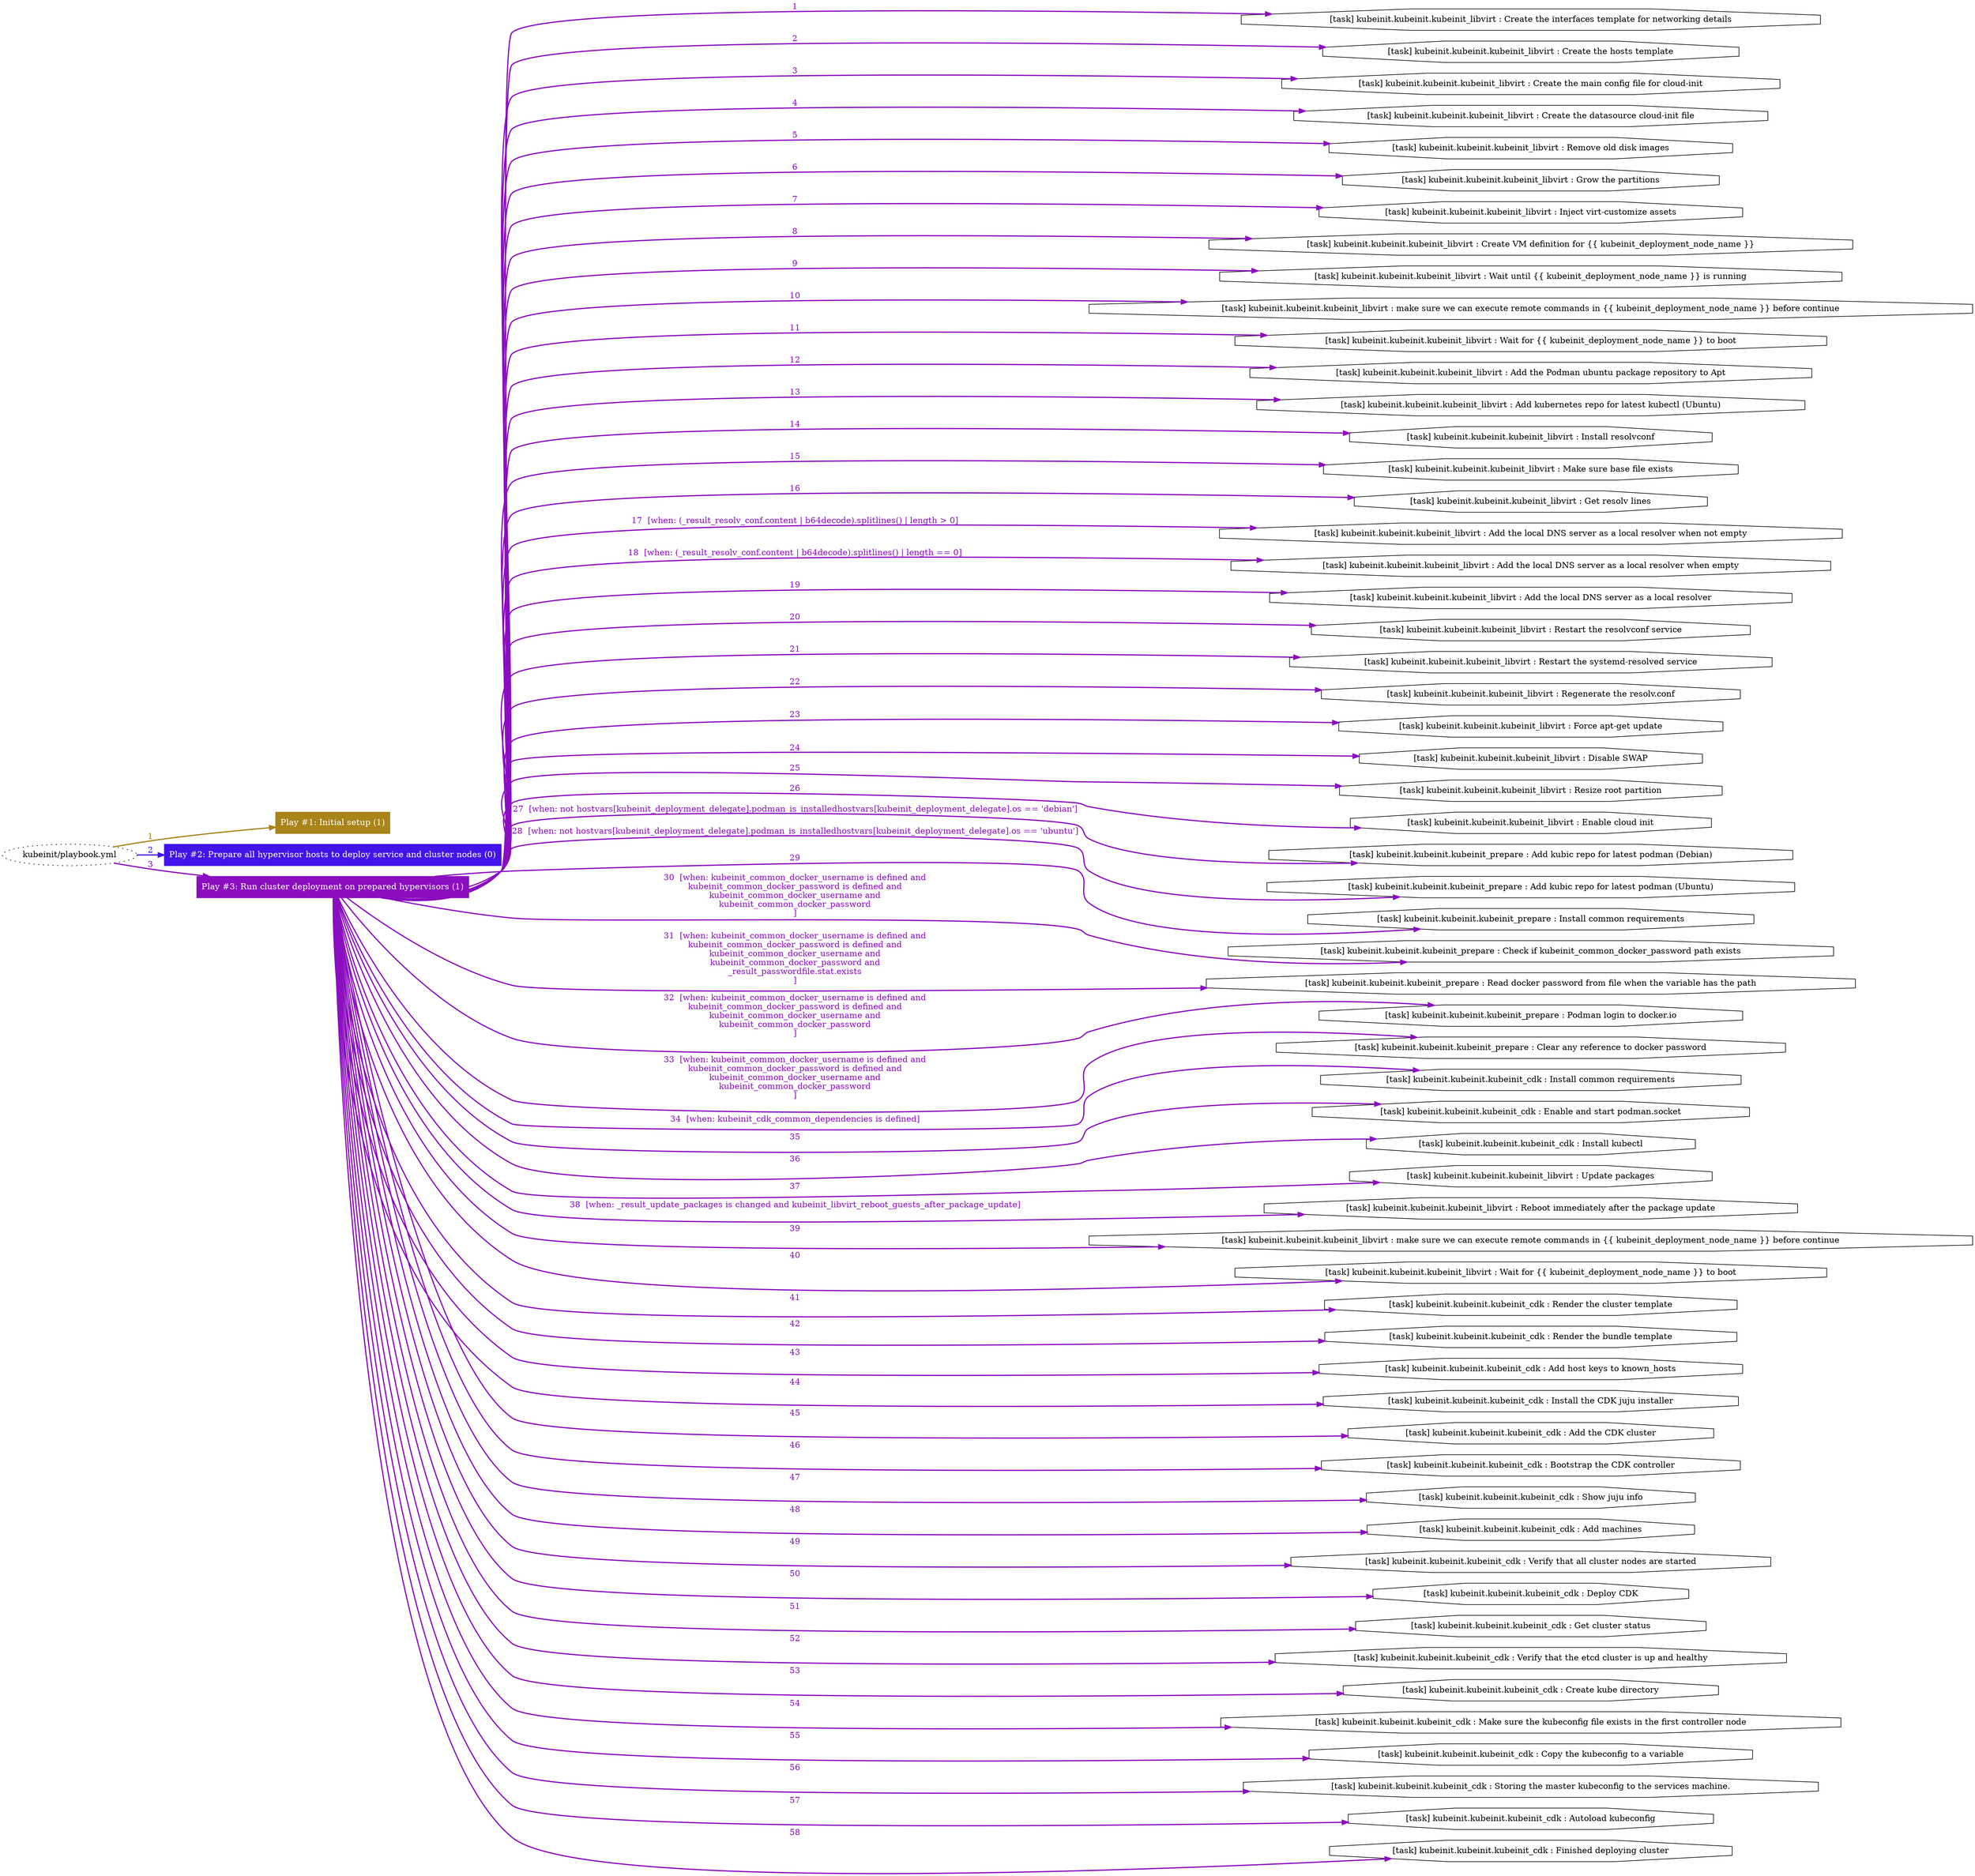 digraph "kubeinit/playbook.yml "{
	graph [concentrate=true ordering=in rankdir=LR ratio=fill]
	edge [esep=5 sep=10]
	"kubeinit/playbook.yml" [id=root_node style=dotted]
	subgraph "Play #1: Initial setup (1) "{
		"Play #1: Initial setup (1)" [color="#a88419" fontcolor="#ffffff" id="play_f2f86269-834d-478f-9068-62599f34e375" shape=box style=filled tooltip=localhost]
		"kubeinit/playbook.yml" -> "Play #1: Initial setup (1)" [label=1 color="#a88419" fontcolor="#a88419" id="edge_bd2d9678-6395-406b-9dcf-40ad6a1c7b46" style=bold]
	}
	subgraph "Play #2: Prepare all hypervisor hosts to deploy service and cluster nodes (0) "{
		"Play #2: Prepare all hypervisor hosts to deploy service and cluster nodes (0)" [color="#4314e9" fontcolor="#ffffff" id="play_8255eb00-dcc3-4b02-8821-e46a0f2ef0f6" shape=box style=filled tooltip=""]
		"kubeinit/playbook.yml" -> "Play #2: Prepare all hypervisor hosts to deploy service and cluster nodes (0)" [label=2 color="#4314e9" fontcolor="#4314e9" id="edge_1b0522ca-0213-4bfb-b8c4-50a42c3e0dc1" style=bold]
	}
	subgraph "Play #3: Run cluster deployment on prepared hypervisors (1) "{
		"Play #3: Run cluster deployment on prepared hypervisors (1)" [color="#8b0dc0" fontcolor="#ffffff" id="play_7396d35f-7e11-4b66-b04c-6c131809672e" shape=box style=filled tooltip=localhost]
		"kubeinit/playbook.yml" -> "Play #3: Run cluster deployment on prepared hypervisors (1)" [label=3 color="#8b0dc0" fontcolor="#8b0dc0" id="edge_857f02e9-9f2f-4b1c-8399-77ded1882627" style=bold]
		"task_9d5ddfd2-37cf-49a3-b927-e96eadba4b3b" [label="[task] kubeinit.kubeinit.kubeinit_libvirt : Create the interfaces template for networking details" id="task_9d5ddfd2-37cf-49a3-b927-e96eadba4b3b" shape=octagon tooltip="[task] kubeinit.kubeinit.kubeinit_libvirt : Create the interfaces template for networking details"]
		"Play #3: Run cluster deployment on prepared hypervisors (1)" -> "task_9d5ddfd2-37cf-49a3-b927-e96eadba4b3b" [label=1 color="#8b0dc0" fontcolor="#8b0dc0" id="edge_f6ec1938-3761-463d-82b4-4add9a1daf46" style=bold]
		"task_e653e282-4705-4eb4-a154-165a07281400" [label="[task] kubeinit.kubeinit.kubeinit_libvirt : Create the hosts template" id="task_e653e282-4705-4eb4-a154-165a07281400" shape=octagon tooltip="[task] kubeinit.kubeinit.kubeinit_libvirt : Create the hosts template"]
		"Play #3: Run cluster deployment on prepared hypervisors (1)" -> "task_e653e282-4705-4eb4-a154-165a07281400" [label=2 color="#8b0dc0" fontcolor="#8b0dc0" id="edge_789e4608-8758-4021-9bde-a255a030fab7" style=bold]
		"task_5a5ded97-aab1-48be-a6ac-b76f61a7ad1a" [label="[task] kubeinit.kubeinit.kubeinit_libvirt : Create the main config file for cloud-init" id="task_5a5ded97-aab1-48be-a6ac-b76f61a7ad1a" shape=octagon tooltip="[task] kubeinit.kubeinit.kubeinit_libvirt : Create the main config file for cloud-init"]
		"Play #3: Run cluster deployment on prepared hypervisors (1)" -> "task_5a5ded97-aab1-48be-a6ac-b76f61a7ad1a" [label=3 color="#8b0dc0" fontcolor="#8b0dc0" id="edge_155dfbee-ba9f-4ed5-a3f7-12a5244381f4" style=bold]
		"task_8f4f996b-bb90-4e19-9138-ea46cff87552" [label="[task] kubeinit.kubeinit.kubeinit_libvirt : Create the datasource cloud-init file" id="task_8f4f996b-bb90-4e19-9138-ea46cff87552" shape=octagon tooltip="[task] kubeinit.kubeinit.kubeinit_libvirt : Create the datasource cloud-init file"]
		"Play #3: Run cluster deployment on prepared hypervisors (1)" -> "task_8f4f996b-bb90-4e19-9138-ea46cff87552" [label=4 color="#8b0dc0" fontcolor="#8b0dc0" id="edge_5ff2a027-28f9-471f-b7d0-7e15e086f177" style=bold]
		"task_aecedf25-14b3-4524-887e-97eb53a15686" [label="[task] kubeinit.kubeinit.kubeinit_libvirt : Remove old disk images" id="task_aecedf25-14b3-4524-887e-97eb53a15686" shape=octagon tooltip="[task] kubeinit.kubeinit.kubeinit_libvirt : Remove old disk images"]
		"Play #3: Run cluster deployment on prepared hypervisors (1)" -> "task_aecedf25-14b3-4524-887e-97eb53a15686" [label=5 color="#8b0dc0" fontcolor="#8b0dc0" id="edge_9bda341d-6965-435c-96c4-b5e65f411f0f" style=bold]
		"task_934f55ef-30d7-4dff-b37f-17b8e2f4b030" [label="[task] kubeinit.kubeinit.kubeinit_libvirt : Grow the partitions" id="task_934f55ef-30d7-4dff-b37f-17b8e2f4b030" shape=octagon tooltip="[task] kubeinit.kubeinit.kubeinit_libvirt : Grow the partitions"]
		"Play #3: Run cluster deployment on prepared hypervisors (1)" -> "task_934f55ef-30d7-4dff-b37f-17b8e2f4b030" [label=6 color="#8b0dc0" fontcolor="#8b0dc0" id="edge_e143a902-ed6e-47f9-83c0-d96a0f20cf85" style=bold]
		"task_a0958b94-c623-49e6-9f7b-6bd6b3fc6341" [label="[task] kubeinit.kubeinit.kubeinit_libvirt : Inject virt-customize assets" id="task_a0958b94-c623-49e6-9f7b-6bd6b3fc6341" shape=octagon tooltip="[task] kubeinit.kubeinit.kubeinit_libvirt : Inject virt-customize assets"]
		"Play #3: Run cluster deployment on prepared hypervisors (1)" -> "task_a0958b94-c623-49e6-9f7b-6bd6b3fc6341" [label=7 color="#8b0dc0" fontcolor="#8b0dc0" id="edge_fbd56fef-936f-4fc0-b0bf-99c608b78b82" style=bold]
		"task_11ad36e4-1308-4511-9c2f-9d3d840511d3" [label="[task] kubeinit.kubeinit.kubeinit_libvirt : Create VM definition for {{ kubeinit_deployment_node_name }}" id="task_11ad36e4-1308-4511-9c2f-9d3d840511d3" shape=octagon tooltip="[task] kubeinit.kubeinit.kubeinit_libvirt : Create VM definition for {{ kubeinit_deployment_node_name }}"]
		"Play #3: Run cluster deployment on prepared hypervisors (1)" -> "task_11ad36e4-1308-4511-9c2f-9d3d840511d3" [label=8 color="#8b0dc0" fontcolor="#8b0dc0" id="edge_e2903b5c-2387-4cbe-a85b-921e3690f629" style=bold]
		"task_0e7684a7-c626-485f-b6c0-d03d72118b1f" [label="[task] kubeinit.kubeinit.kubeinit_libvirt : Wait until {{ kubeinit_deployment_node_name }} is running" id="task_0e7684a7-c626-485f-b6c0-d03d72118b1f" shape=octagon tooltip="[task] kubeinit.kubeinit.kubeinit_libvirt : Wait until {{ kubeinit_deployment_node_name }} is running"]
		"Play #3: Run cluster deployment on prepared hypervisors (1)" -> "task_0e7684a7-c626-485f-b6c0-d03d72118b1f" [label=9 color="#8b0dc0" fontcolor="#8b0dc0" id="edge_74ea70c7-9f18-402a-8ee4-1afa3b7abd48" style=bold]
		"task_e6d3f519-af9a-46a1-a2a9-68c15dda5072" [label="[task] kubeinit.kubeinit.kubeinit_libvirt : make sure we can execute remote commands in {{ kubeinit_deployment_node_name }} before continue" id="task_e6d3f519-af9a-46a1-a2a9-68c15dda5072" shape=octagon tooltip="[task] kubeinit.kubeinit.kubeinit_libvirt : make sure we can execute remote commands in {{ kubeinit_deployment_node_name }} before continue"]
		"Play #3: Run cluster deployment on prepared hypervisors (1)" -> "task_e6d3f519-af9a-46a1-a2a9-68c15dda5072" [label=10 color="#8b0dc0" fontcolor="#8b0dc0" id="edge_90448ac4-004d-457b-8c43-5974a954256a" style=bold]
		"task_70475035-f5c9-4685-a454-c6d3af43c899" [label="[task] kubeinit.kubeinit.kubeinit_libvirt : Wait for {{ kubeinit_deployment_node_name }} to boot" id="task_70475035-f5c9-4685-a454-c6d3af43c899" shape=octagon tooltip="[task] kubeinit.kubeinit.kubeinit_libvirt : Wait for {{ kubeinit_deployment_node_name }} to boot"]
		"Play #3: Run cluster deployment on prepared hypervisors (1)" -> "task_70475035-f5c9-4685-a454-c6d3af43c899" [label=11 color="#8b0dc0" fontcolor="#8b0dc0" id="edge_a36ac8ad-dad4-44ab-a6e4-038838cc80b2" style=bold]
		"task_a8317411-236c-4807-81a5-be23f863099c" [label="[task] kubeinit.kubeinit.kubeinit_libvirt : Add the Podman ubuntu package repository to Apt" id="task_a8317411-236c-4807-81a5-be23f863099c" shape=octagon tooltip="[task] kubeinit.kubeinit.kubeinit_libvirt : Add the Podman ubuntu package repository to Apt"]
		"Play #3: Run cluster deployment on prepared hypervisors (1)" -> "task_a8317411-236c-4807-81a5-be23f863099c" [label=12 color="#8b0dc0" fontcolor="#8b0dc0" id="edge_31e08e5f-1237-4087-94bc-958abe54c1a3" style=bold]
		"task_f1f04d4f-6fba-4857-8118-d264e0a37d3c" [label="[task] kubeinit.kubeinit.kubeinit_libvirt : Add kubernetes repo for latest kubectl (Ubuntu)" id="task_f1f04d4f-6fba-4857-8118-d264e0a37d3c" shape=octagon tooltip="[task] kubeinit.kubeinit.kubeinit_libvirt : Add kubernetes repo for latest kubectl (Ubuntu)"]
		"Play #3: Run cluster deployment on prepared hypervisors (1)" -> "task_f1f04d4f-6fba-4857-8118-d264e0a37d3c" [label=13 color="#8b0dc0" fontcolor="#8b0dc0" id="edge_6b666d23-433f-483c-b832-51bcced1c76c" style=bold]
		"task_8bf19ccd-2686-4d2d-9bb7-849419151aff" [label="[task] kubeinit.kubeinit.kubeinit_libvirt : Install resolvconf" id="task_8bf19ccd-2686-4d2d-9bb7-849419151aff" shape=octagon tooltip="[task] kubeinit.kubeinit.kubeinit_libvirt : Install resolvconf"]
		"Play #3: Run cluster deployment on prepared hypervisors (1)" -> "task_8bf19ccd-2686-4d2d-9bb7-849419151aff" [label=14 color="#8b0dc0" fontcolor="#8b0dc0" id="edge_e46bad25-9fb9-4b00-bf81-9224c010343e" style=bold]
		"task_3c07040c-708f-41f6-9b8d-88104dac755c" [label="[task] kubeinit.kubeinit.kubeinit_libvirt : Make sure base file exists" id="task_3c07040c-708f-41f6-9b8d-88104dac755c" shape=octagon tooltip="[task] kubeinit.kubeinit.kubeinit_libvirt : Make sure base file exists"]
		"Play #3: Run cluster deployment on prepared hypervisors (1)" -> "task_3c07040c-708f-41f6-9b8d-88104dac755c" [label=15 color="#8b0dc0" fontcolor="#8b0dc0" id="edge_8de2f360-b367-4fe3-8f15-778ca6b8df40" style=bold]
		"task_0c3c438b-3473-42f4-9a41-f1bcf1af1a6c" [label="[task] kubeinit.kubeinit.kubeinit_libvirt : Get resolv lines" id="task_0c3c438b-3473-42f4-9a41-f1bcf1af1a6c" shape=octagon tooltip="[task] kubeinit.kubeinit.kubeinit_libvirt : Get resolv lines"]
		"Play #3: Run cluster deployment on prepared hypervisors (1)" -> "task_0c3c438b-3473-42f4-9a41-f1bcf1af1a6c" [label=16 color="#8b0dc0" fontcolor="#8b0dc0" id="edge_1cc9bcff-5e4c-4ccb-82a4-6a89bf621cf1" style=bold]
		"task_a121597a-83d2-47de-a9dd-c8f23ceaea09" [label="[task] kubeinit.kubeinit.kubeinit_libvirt : Add the local DNS server as a local resolver when not empty" id="task_a121597a-83d2-47de-a9dd-c8f23ceaea09" shape=octagon tooltip="[task] kubeinit.kubeinit.kubeinit_libvirt : Add the local DNS server as a local resolver when not empty"]
		"Play #3: Run cluster deployment on prepared hypervisors (1)" -> "task_a121597a-83d2-47de-a9dd-c8f23ceaea09" [label="17  [when: (_result_resolv_conf.content | b64decode).splitlines() | length > 0]" color="#8b0dc0" fontcolor="#8b0dc0" id="edge_bd2eb7d2-7b1b-4c61-bd91-2ef0a4c2c49e" style=bold]
		"task_0f284d07-7b1f-4d0c-ac37-39b8a1ed12d9" [label="[task] kubeinit.kubeinit.kubeinit_libvirt : Add the local DNS server as a local resolver when empty" id="task_0f284d07-7b1f-4d0c-ac37-39b8a1ed12d9" shape=octagon tooltip="[task] kubeinit.kubeinit.kubeinit_libvirt : Add the local DNS server as a local resolver when empty"]
		"Play #3: Run cluster deployment on prepared hypervisors (1)" -> "task_0f284d07-7b1f-4d0c-ac37-39b8a1ed12d9" [label="18  [when: (_result_resolv_conf.content | b64decode).splitlines() | length == 0]" color="#8b0dc0" fontcolor="#8b0dc0" id="edge_0d6f7cfb-0ad8-44cc-a4ed-7b9092a0eb57" style=bold]
		"task_44f55be7-4be5-449f-9c06-710cc6439b94" [label="[task] kubeinit.kubeinit.kubeinit_libvirt : Add the local DNS server as a local resolver" id="task_44f55be7-4be5-449f-9c06-710cc6439b94" shape=octagon tooltip="[task] kubeinit.kubeinit.kubeinit_libvirt : Add the local DNS server as a local resolver"]
		"Play #3: Run cluster deployment on prepared hypervisors (1)" -> "task_44f55be7-4be5-449f-9c06-710cc6439b94" [label=19 color="#8b0dc0" fontcolor="#8b0dc0" id="edge_bb3d0e3e-82bd-4dc4-98de-05ce7fb4a086" style=bold]
		"task_9415034d-c906-446b-860a-fad59ad1c7e9" [label="[task] kubeinit.kubeinit.kubeinit_libvirt : Restart the resolvconf service" id="task_9415034d-c906-446b-860a-fad59ad1c7e9" shape=octagon tooltip="[task] kubeinit.kubeinit.kubeinit_libvirt : Restart the resolvconf service"]
		"Play #3: Run cluster deployment on prepared hypervisors (1)" -> "task_9415034d-c906-446b-860a-fad59ad1c7e9" [label=20 color="#8b0dc0" fontcolor="#8b0dc0" id="edge_fec5a83e-824e-4955-afe2-445bee46e209" style=bold]
		"task_210ae577-a12a-43a6-b1e5-4557067a7902" [label="[task] kubeinit.kubeinit.kubeinit_libvirt : Restart the systemd-resolved service" id="task_210ae577-a12a-43a6-b1e5-4557067a7902" shape=octagon tooltip="[task] kubeinit.kubeinit.kubeinit_libvirt : Restart the systemd-resolved service"]
		"Play #3: Run cluster deployment on prepared hypervisors (1)" -> "task_210ae577-a12a-43a6-b1e5-4557067a7902" [label=21 color="#8b0dc0" fontcolor="#8b0dc0" id="edge_a44cb2a9-cbff-4e42-a11d-e2dd2b70f5ec" style=bold]
		"task_1a7a06bc-fafa-4702-bb0a-c81db6b79f59" [label="[task] kubeinit.kubeinit.kubeinit_libvirt : Regenerate the resolv.conf" id="task_1a7a06bc-fafa-4702-bb0a-c81db6b79f59" shape=octagon tooltip="[task] kubeinit.kubeinit.kubeinit_libvirt : Regenerate the resolv.conf"]
		"Play #3: Run cluster deployment on prepared hypervisors (1)" -> "task_1a7a06bc-fafa-4702-bb0a-c81db6b79f59" [label=22 color="#8b0dc0" fontcolor="#8b0dc0" id="edge_d60470de-124a-4eaa-a5c3-80c94222f133" style=bold]
		"task_54d12253-eec0-434c-bf20-847d57bf0e45" [label="[task] kubeinit.kubeinit.kubeinit_libvirt : Force apt-get update" id="task_54d12253-eec0-434c-bf20-847d57bf0e45" shape=octagon tooltip="[task] kubeinit.kubeinit.kubeinit_libvirt : Force apt-get update"]
		"Play #3: Run cluster deployment on prepared hypervisors (1)" -> "task_54d12253-eec0-434c-bf20-847d57bf0e45" [label=23 color="#8b0dc0" fontcolor="#8b0dc0" id="edge_f9738200-dd73-4886-8a0a-32cf5974e1f5" style=bold]
		"task_27113ae7-ceb4-4e9f-8ceb-42051d7d6fd5" [label="[task] kubeinit.kubeinit.kubeinit_libvirt : Disable SWAP" id="task_27113ae7-ceb4-4e9f-8ceb-42051d7d6fd5" shape=octagon tooltip="[task] kubeinit.kubeinit.kubeinit_libvirt : Disable SWAP"]
		"Play #3: Run cluster deployment on prepared hypervisors (1)" -> "task_27113ae7-ceb4-4e9f-8ceb-42051d7d6fd5" [label=24 color="#8b0dc0" fontcolor="#8b0dc0" id="edge_34611d4c-9e04-4a53-b28d-59bcc9bcc6e9" style=bold]
		"task_9c47b430-36d9-43ec-ac55-ea0e829e727a" [label="[task] kubeinit.kubeinit.kubeinit_libvirt : Resize root partition" id="task_9c47b430-36d9-43ec-ac55-ea0e829e727a" shape=octagon tooltip="[task] kubeinit.kubeinit.kubeinit_libvirt : Resize root partition"]
		"Play #3: Run cluster deployment on prepared hypervisors (1)" -> "task_9c47b430-36d9-43ec-ac55-ea0e829e727a" [label=25 color="#8b0dc0" fontcolor="#8b0dc0" id="edge_b8e915f6-1890-4572-9c5d-f3e737dc1e65" style=bold]
		"task_ea963aa6-8d02-4a14-a957-bf1a3e4aa192" [label="[task] kubeinit.kubeinit.kubeinit_libvirt : Enable cloud init" id="task_ea963aa6-8d02-4a14-a957-bf1a3e4aa192" shape=octagon tooltip="[task] kubeinit.kubeinit.kubeinit_libvirt : Enable cloud init"]
		"Play #3: Run cluster deployment on prepared hypervisors (1)" -> "task_ea963aa6-8d02-4a14-a957-bf1a3e4aa192" [label=26 color="#8b0dc0" fontcolor="#8b0dc0" id="edge_6ebaf6da-1b76-4b77-8d7e-fac41e01e5e3" style=bold]
		"task_9212604f-6207-4f5b-83fc-c93c75fd0dd8" [label="[task] kubeinit.kubeinit.kubeinit_prepare : Add kubic repo for latest podman (Debian)" id="task_9212604f-6207-4f5b-83fc-c93c75fd0dd8" shape=octagon tooltip="[task] kubeinit.kubeinit.kubeinit_prepare : Add kubic repo for latest podman (Debian)"]
		"Play #3: Run cluster deployment on prepared hypervisors (1)" -> "task_9212604f-6207-4f5b-83fc-c93c75fd0dd8" [label="27  [when: not hostvars[kubeinit_deployment_delegate].podman_is_installedhostvars[kubeinit_deployment_delegate].os == 'debian']" color="#8b0dc0" fontcolor="#8b0dc0" id="edge_afadc260-30c8-4553-a320-1b8846966159" style=bold]
		"task_ad0d4b07-4d25-4a24-8863-05cc2f0bfba0" [label="[task] kubeinit.kubeinit.kubeinit_prepare : Add kubic repo for latest podman (Ubuntu)" id="task_ad0d4b07-4d25-4a24-8863-05cc2f0bfba0" shape=octagon tooltip="[task] kubeinit.kubeinit.kubeinit_prepare : Add kubic repo for latest podman (Ubuntu)"]
		"Play #3: Run cluster deployment on prepared hypervisors (1)" -> "task_ad0d4b07-4d25-4a24-8863-05cc2f0bfba0" [label="28  [when: not hostvars[kubeinit_deployment_delegate].podman_is_installedhostvars[kubeinit_deployment_delegate].os == 'ubuntu']" color="#8b0dc0" fontcolor="#8b0dc0" id="edge_77f26e84-b571-4713-b141-b4e01c31a3f9" style=bold]
		"task_d6718b90-364a-4620-993c-a2c8b689dbdf" [label="[task] kubeinit.kubeinit.kubeinit_prepare : Install common requirements" id="task_d6718b90-364a-4620-993c-a2c8b689dbdf" shape=octagon tooltip="[task] kubeinit.kubeinit.kubeinit_prepare : Install common requirements"]
		"Play #3: Run cluster deployment on prepared hypervisors (1)" -> "task_d6718b90-364a-4620-993c-a2c8b689dbdf" [label=29 color="#8b0dc0" fontcolor="#8b0dc0" id="edge_d6514b4e-f175-47ab-95c7-8d0f0c2ea9c8" style=bold]
		"task_b42bda3a-1388-4852-8664-1061145ed0c0" [label="[task] kubeinit.kubeinit.kubeinit_prepare : Check if kubeinit_common_docker_password path exists" id="task_b42bda3a-1388-4852-8664-1061145ed0c0" shape=octagon tooltip="[task] kubeinit.kubeinit.kubeinit_prepare : Check if kubeinit_common_docker_password path exists"]
		"Play #3: Run cluster deployment on prepared hypervisors (1)" -> "task_b42bda3a-1388-4852-8664-1061145ed0c0" [label="30  [when: kubeinit_common_docker_username is defined and
kubeinit_common_docker_password is defined and
kubeinit_common_docker_username and
kubeinit_common_docker_password
]" color="#8b0dc0" fontcolor="#8b0dc0" id="edge_d2857ef8-cdb5-49fe-be01-1c8a083b53ac" style=bold]
		"task_6bfd9f9d-c09c-4bdc-bebb-b3f604f6cf21" [label="[task] kubeinit.kubeinit.kubeinit_prepare : Read docker password from file when the variable has the path" id="task_6bfd9f9d-c09c-4bdc-bebb-b3f604f6cf21" shape=octagon tooltip="[task] kubeinit.kubeinit.kubeinit_prepare : Read docker password from file when the variable has the path"]
		"Play #3: Run cluster deployment on prepared hypervisors (1)" -> "task_6bfd9f9d-c09c-4bdc-bebb-b3f604f6cf21" [label="31  [when: kubeinit_common_docker_username is defined and
kubeinit_common_docker_password is defined and
kubeinit_common_docker_username and
kubeinit_common_docker_password and
_result_passwordfile.stat.exists
]" color="#8b0dc0" fontcolor="#8b0dc0" id="edge_5efd2f48-2003-4aeb-88b6-f725e0eb9ef8" style=bold]
		"task_244ed969-bb75-429e-84d4-b1819d1b735b" [label="[task] kubeinit.kubeinit.kubeinit_prepare : Podman login to docker.io" id="task_244ed969-bb75-429e-84d4-b1819d1b735b" shape=octagon tooltip="[task] kubeinit.kubeinit.kubeinit_prepare : Podman login to docker.io"]
		"Play #3: Run cluster deployment on prepared hypervisors (1)" -> "task_244ed969-bb75-429e-84d4-b1819d1b735b" [label="32  [when: kubeinit_common_docker_username is defined and
kubeinit_common_docker_password is defined and
kubeinit_common_docker_username and
kubeinit_common_docker_password
]" color="#8b0dc0" fontcolor="#8b0dc0" id="edge_cb7fbe3f-9853-4021-813c-896a04ec4bf7" style=bold]
		"task_23762600-6d8e-4c77-af87-bc92b9ddf29f" [label="[task] kubeinit.kubeinit.kubeinit_prepare : Clear any reference to docker password" id="task_23762600-6d8e-4c77-af87-bc92b9ddf29f" shape=octagon tooltip="[task] kubeinit.kubeinit.kubeinit_prepare : Clear any reference to docker password"]
		"Play #3: Run cluster deployment on prepared hypervisors (1)" -> "task_23762600-6d8e-4c77-af87-bc92b9ddf29f" [label="33  [when: kubeinit_common_docker_username is defined and
kubeinit_common_docker_password is defined and
kubeinit_common_docker_username and
kubeinit_common_docker_password
]" color="#8b0dc0" fontcolor="#8b0dc0" id="edge_e4fde206-dc3a-4938-8cc0-cbea5610f6b1" style=bold]
		"task_c8506d22-fbfc-4ce6-a77a-910c629d7d1b" [label="[task] kubeinit.kubeinit.kubeinit_cdk : Install common requirements" id="task_c8506d22-fbfc-4ce6-a77a-910c629d7d1b" shape=octagon tooltip="[task] kubeinit.kubeinit.kubeinit_cdk : Install common requirements"]
		"Play #3: Run cluster deployment on prepared hypervisors (1)" -> "task_c8506d22-fbfc-4ce6-a77a-910c629d7d1b" [label="34  [when: kubeinit_cdk_common_dependencies is defined]" color="#8b0dc0" fontcolor="#8b0dc0" id="edge_58a00635-db5b-4808-a53e-0cbe7c5fea86" style=bold]
		"task_72fb721e-ee73-4cf9-a415-ef66b843ab94" [label="[task] kubeinit.kubeinit.kubeinit_cdk : Enable and start podman.socket" id="task_72fb721e-ee73-4cf9-a415-ef66b843ab94" shape=octagon tooltip="[task] kubeinit.kubeinit.kubeinit_cdk : Enable and start podman.socket"]
		"Play #3: Run cluster deployment on prepared hypervisors (1)" -> "task_72fb721e-ee73-4cf9-a415-ef66b843ab94" [label=35 color="#8b0dc0" fontcolor="#8b0dc0" id="edge_e87abef6-2252-46a4-916e-9d3a9a65e117" style=bold]
		"task_ac39d1f8-f90a-48d1-9b28-6a7b71b0643b" [label="[task] kubeinit.kubeinit.kubeinit_cdk : Install kubectl" id="task_ac39d1f8-f90a-48d1-9b28-6a7b71b0643b" shape=octagon tooltip="[task] kubeinit.kubeinit.kubeinit_cdk : Install kubectl"]
		"Play #3: Run cluster deployment on prepared hypervisors (1)" -> "task_ac39d1f8-f90a-48d1-9b28-6a7b71b0643b" [label=36 color="#8b0dc0" fontcolor="#8b0dc0" id="edge_3362b5b7-0ebc-466d-9cf1-e2504bf7ad72" style=bold]
		"task_dd68e409-a6ed-449a-9335-2346170bd210" [label="[task] kubeinit.kubeinit.kubeinit_libvirt : Update packages" id="task_dd68e409-a6ed-449a-9335-2346170bd210" shape=octagon tooltip="[task] kubeinit.kubeinit.kubeinit_libvirt : Update packages"]
		"Play #3: Run cluster deployment on prepared hypervisors (1)" -> "task_dd68e409-a6ed-449a-9335-2346170bd210" [label=37 color="#8b0dc0" fontcolor="#8b0dc0" id="edge_cd2129c6-75df-4b72-a7c9-8aecd7a828a4" style=bold]
		"task_353f0244-9b26-48ac-8058-30d69925a20e" [label="[task] kubeinit.kubeinit.kubeinit_libvirt : Reboot immediately after the package update" id="task_353f0244-9b26-48ac-8058-30d69925a20e" shape=octagon tooltip="[task] kubeinit.kubeinit.kubeinit_libvirt : Reboot immediately after the package update"]
		"Play #3: Run cluster deployment on prepared hypervisors (1)" -> "task_353f0244-9b26-48ac-8058-30d69925a20e" [label="38  [when: _result_update_packages is changed and kubeinit_libvirt_reboot_guests_after_package_update]" color="#8b0dc0" fontcolor="#8b0dc0" id="edge_097d876f-fb42-4cae-9ff9-894502de2049" style=bold]
		"task_0ce2279b-54fb-4e40-8f2a-3cff631ae2ef" [label="[task] kubeinit.kubeinit.kubeinit_libvirt : make sure we can execute remote commands in {{ kubeinit_deployment_node_name }} before continue" id="task_0ce2279b-54fb-4e40-8f2a-3cff631ae2ef" shape=octagon tooltip="[task] kubeinit.kubeinit.kubeinit_libvirt : make sure we can execute remote commands in {{ kubeinit_deployment_node_name }} before continue"]
		"Play #3: Run cluster deployment on prepared hypervisors (1)" -> "task_0ce2279b-54fb-4e40-8f2a-3cff631ae2ef" [label=39 color="#8b0dc0" fontcolor="#8b0dc0" id="edge_3f1a9ec4-03c9-4d6d-b0d3-ff3b07866e4b" style=bold]
		"task_61d9b5da-732a-4aa3-9b68-d582570f0205" [label="[task] kubeinit.kubeinit.kubeinit_libvirt : Wait for {{ kubeinit_deployment_node_name }} to boot" id="task_61d9b5da-732a-4aa3-9b68-d582570f0205" shape=octagon tooltip="[task] kubeinit.kubeinit.kubeinit_libvirt : Wait for {{ kubeinit_deployment_node_name }} to boot"]
		"Play #3: Run cluster deployment on prepared hypervisors (1)" -> "task_61d9b5da-732a-4aa3-9b68-d582570f0205" [label=40 color="#8b0dc0" fontcolor="#8b0dc0" id="edge_f02a4044-f491-4c0f-a24d-3bd46bbb9a9a" style=bold]
		"task_92330404-f248-4689-986e-18a7032f17e0" [label="[task] kubeinit.kubeinit.kubeinit_cdk : Render the cluster template" id="task_92330404-f248-4689-986e-18a7032f17e0" shape=octagon tooltip="[task] kubeinit.kubeinit.kubeinit_cdk : Render the cluster template"]
		"Play #3: Run cluster deployment on prepared hypervisors (1)" -> "task_92330404-f248-4689-986e-18a7032f17e0" [label=41 color="#8b0dc0" fontcolor="#8b0dc0" id="edge_added65f-23ef-4f25-934f-2364b9505efe" style=bold]
		"task_f86241ab-3708-43d3-aa44-4f4ff2551c65" [label="[task] kubeinit.kubeinit.kubeinit_cdk : Render the bundle template" id="task_f86241ab-3708-43d3-aa44-4f4ff2551c65" shape=octagon tooltip="[task] kubeinit.kubeinit.kubeinit_cdk : Render the bundle template"]
		"Play #3: Run cluster deployment on prepared hypervisors (1)" -> "task_f86241ab-3708-43d3-aa44-4f4ff2551c65" [label=42 color="#8b0dc0" fontcolor="#8b0dc0" id="edge_810687f6-ba29-4d6b-adfb-45ab77a80d16" style=bold]
		"task_239d4729-ba06-4321-9fa8-480efb19e765" [label="[task] kubeinit.kubeinit.kubeinit_cdk : Add host keys to known_hosts" id="task_239d4729-ba06-4321-9fa8-480efb19e765" shape=octagon tooltip="[task] kubeinit.kubeinit.kubeinit_cdk : Add host keys to known_hosts"]
		"Play #3: Run cluster deployment on prepared hypervisors (1)" -> "task_239d4729-ba06-4321-9fa8-480efb19e765" [label=43 color="#8b0dc0" fontcolor="#8b0dc0" id="edge_9f8dcfea-7841-484d-9ac9-515724e28e7a" style=bold]
		"task_17ff7447-0931-4f57-af1a-981a090c87fe" [label="[task] kubeinit.kubeinit.kubeinit_cdk : Install the CDK juju installer" id="task_17ff7447-0931-4f57-af1a-981a090c87fe" shape=octagon tooltip="[task] kubeinit.kubeinit.kubeinit_cdk : Install the CDK juju installer"]
		"Play #3: Run cluster deployment on prepared hypervisors (1)" -> "task_17ff7447-0931-4f57-af1a-981a090c87fe" [label=44 color="#8b0dc0" fontcolor="#8b0dc0" id="edge_7d844bde-8054-4282-b756-fe4d1d9c4188" style=bold]
		"task_fcc6bbe6-5adf-4bec-8eb7-d09d1b8a3714" [label="[task] kubeinit.kubeinit.kubeinit_cdk : Add the CDK cluster" id="task_fcc6bbe6-5adf-4bec-8eb7-d09d1b8a3714" shape=octagon tooltip="[task] kubeinit.kubeinit.kubeinit_cdk : Add the CDK cluster"]
		"Play #3: Run cluster deployment on prepared hypervisors (1)" -> "task_fcc6bbe6-5adf-4bec-8eb7-d09d1b8a3714" [label=45 color="#8b0dc0" fontcolor="#8b0dc0" id="edge_ab2b8377-c548-4351-86dc-1063cfe02e26" style=bold]
		"task_8e8913d0-81ab-48a6-a398-d35f34ddbfe4" [label="[task] kubeinit.kubeinit.kubeinit_cdk : Bootstrap the CDK controller" id="task_8e8913d0-81ab-48a6-a398-d35f34ddbfe4" shape=octagon tooltip="[task] kubeinit.kubeinit.kubeinit_cdk : Bootstrap the CDK controller"]
		"Play #3: Run cluster deployment on prepared hypervisors (1)" -> "task_8e8913d0-81ab-48a6-a398-d35f34ddbfe4" [label=46 color="#8b0dc0" fontcolor="#8b0dc0" id="edge_4959a7f3-5b43-40cd-aa6d-7162e5683c42" style=bold]
		"task_b6553429-f3c5-4680-8825-f8ace54bcab5" [label="[task] kubeinit.kubeinit.kubeinit_cdk : Show juju info" id="task_b6553429-f3c5-4680-8825-f8ace54bcab5" shape=octagon tooltip="[task] kubeinit.kubeinit.kubeinit_cdk : Show juju info"]
		"Play #3: Run cluster deployment on prepared hypervisors (1)" -> "task_b6553429-f3c5-4680-8825-f8ace54bcab5" [label=47 color="#8b0dc0" fontcolor="#8b0dc0" id="edge_398654be-0d9a-4c71-82e2-346e6219d014" style=bold]
		"task_9c0bbfac-2e9f-4b88-b4c9-f6478bfe9ae2" [label="[task] kubeinit.kubeinit.kubeinit_cdk : Add machines" id="task_9c0bbfac-2e9f-4b88-b4c9-f6478bfe9ae2" shape=octagon tooltip="[task] kubeinit.kubeinit.kubeinit_cdk : Add machines"]
		"Play #3: Run cluster deployment on prepared hypervisors (1)" -> "task_9c0bbfac-2e9f-4b88-b4c9-f6478bfe9ae2" [label=48 color="#8b0dc0" fontcolor="#8b0dc0" id="edge_0f2680b1-a542-4a45-845f-538987a98d26" style=bold]
		"task_81e84d85-1a94-4e65-b076-e6648fc8ea92" [label="[task] kubeinit.kubeinit.kubeinit_cdk : Verify that all cluster nodes are started" id="task_81e84d85-1a94-4e65-b076-e6648fc8ea92" shape=octagon tooltip="[task] kubeinit.kubeinit.kubeinit_cdk : Verify that all cluster nodes are started"]
		"Play #3: Run cluster deployment on prepared hypervisors (1)" -> "task_81e84d85-1a94-4e65-b076-e6648fc8ea92" [label=49 color="#8b0dc0" fontcolor="#8b0dc0" id="edge_7d31b6ad-b8cd-4b08-8f69-26b044b4403f" style=bold]
		"task_798f8a39-8284-42b9-b19f-149df095f942" [label="[task] kubeinit.kubeinit.kubeinit_cdk : Deploy CDK" id="task_798f8a39-8284-42b9-b19f-149df095f942" shape=octagon tooltip="[task] kubeinit.kubeinit.kubeinit_cdk : Deploy CDK"]
		"Play #3: Run cluster deployment on prepared hypervisors (1)" -> "task_798f8a39-8284-42b9-b19f-149df095f942" [label=50 color="#8b0dc0" fontcolor="#8b0dc0" id="edge_49d35aad-fa6a-4969-a008-0a0b47f0229c" style=bold]
		"task_3d836715-8dc9-4ad9-9f32-fed424a9473d" [label="[task] kubeinit.kubeinit.kubeinit_cdk : Get cluster status" id="task_3d836715-8dc9-4ad9-9f32-fed424a9473d" shape=octagon tooltip="[task] kubeinit.kubeinit.kubeinit_cdk : Get cluster status"]
		"Play #3: Run cluster deployment on prepared hypervisors (1)" -> "task_3d836715-8dc9-4ad9-9f32-fed424a9473d" [label=51 color="#8b0dc0" fontcolor="#8b0dc0" id="edge_ca2d2b1e-84fd-4135-82d3-8c44f3c7af25" style=bold]
		"task_9b654284-b2b3-4909-a277-a3ffa1c592e3" [label="[task] kubeinit.kubeinit.kubeinit_cdk : Verify that the etcd cluster is up and healthy" id="task_9b654284-b2b3-4909-a277-a3ffa1c592e3" shape=octagon tooltip="[task] kubeinit.kubeinit.kubeinit_cdk : Verify that the etcd cluster is up and healthy"]
		"Play #3: Run cluster deployment on prepared hypervisors (1)" -> "task_9b654284-b2b3-4909-a277-a3ffa1c592e3" [label=52 color="#8b0dc0" fontcolor="#8b0dc0" id="edge_ff8a6544-b2c3-4bc6-9493-1f8edd6f4ab9" style=bold]
		"task_fa3ae567-376d-45f0-b712-0cde5136d47d" [label="[task] kubeinit.kubeinit.kubeinit_cdk : Create kube directory" id="task_fa3ae567-376d-45f0-b712-0cde5136d47d" shape=octagon tooltip="[task] kubeinit.kubeinit.kubeinit_cdk : Create kube directory"]
		"Play #3: Run cluster deployment on prepared hypervisors (1)" -> "task_fa3ae567-376d-45f0-b712-0cde5136d47d" [label=53 color="#8b0dc0" fontcolor="#8b0dc0" id="edge_de5b4370-7242-470f-8f0e-07e2c87cec7f" style=bold]
		"task_6194086d-3cb8-4565-aa53-4bb4bfa76f8f" [label="[task] kubeinit.kubeinit.kubeinit_cdk : Make sure the kubeconfig file exists in the first controller node" id="task_6194086d-3cb8-4565-aa53-4bb4bfa76f8f" shape=octagon tooltip="[task] kubeinit.kubeinit.kubeinit_cdk : Make sure the kubeconfig file exists in the first controller node"]
		"Play #3: Run cluster deployment on prepared hypervisors (1)" -> "task_6194086d-3cb8-4565-aa53-4bb4bfa76f8f" [label=54 color="#8b0dc0" fontcolor="#8b0dc0" id="edge_32a895f1-ba2a-403e-813e-b592887f6755" style=bold]
		"task_237f8b71-987f-4027-ada5-cda20c0b2cd6" [label="[task] kubeinit.kubeinit.kubeinit_cdk : Copy the kubeconfig to a variable" id="task_237f8b71-987f-4027-ada5-cda20c0b2cd6" shape=octagon tooltip="[task] kubeinit.kubeinit.kubeinit_cdk : Copy the kubeconfig to a variable"]
		"Play #3: Run cluster deployment on prepared hypervisors (1)" -> "task_237f8b71-987f-4027-ada5-cda20c0b2cd6" [label=55 color="#8b0dc0" fontcolor="#8b0dc0" id="edge_2cfbff75-2163-43e3-9a5c-0edf562dee75" style=bold]
		"task_97437cd1-2bd1-4ac8-a609-2823d2f14f25" [label="[task] kubeinit.kubeinit.kubeinit_cdk : Storing the master kubeconfig to the services machine." id="task_97437cd1-2bd1-4ac8-a609-2823d2f14f25" shape=octagon tooltip="[task] kubeinit.kubeinit.kubeinit_cdk : Storing the master kubeconfig to the services machine."]
		"Play #3: Run cluster deployment on prepared hypervisors (1)" -> "task_97437cd1-2bd1-4ac8-a609-2823d2f14f25" [label=56 color="#8b0dc0" fontcolor="#8b0dc0" id="edge_70182006-bc4d-42a2-82f6-81acc57945e5" style=bold]
		"task_8bd58643-0123-4936-9634-867f21b18806" [label="[task] kubeinit.kubeinit.kubeinit_cdk : Autoload kubeconfig" id="task_8bd58643-0123-4936-9634-867f21b18806" shape=octagon tooltip="[task] kubeinit.kubeinit.kubeinit_cdk : Autoload kubeconfig"]
		"Play #3: Run cluster deployment on prepared hypervisors (1)" -> "task_8bd58643-0123-4936-9634-867f21b18806" [label=57 color="#8b0dc0" fontcolor="#8b0dc0" id="edge_ae5a4ed2-4e7c-4d35-b101-87234af0911b" style=bold]
		"task_dd9a2e6a-0f2b-48c2-a777-eed656d4f457" [label="[task] kubeinit.kubeinit.kubeinit_cdk : Finished deploying cluster" id="task_dd9a2e6a-0f2b-48c2-a777-eed656d4f457" shape=octagon tooltip="[task] kubeinit.kubeinit.kubeinit_cdk : Finished deploying cluster"]
		"Play #3: Run cluster deployment on prepared hypervisors (1)" -> "task_dd9a2e6a-0f2b-48c2-a777-eed656d4f457" [label=58 color="#8b0dc0" fontcolor="#8b0dc0" id="edge_37513a6b-3f2e-4260-8040-79247136627d" style=bold]
	}
}
